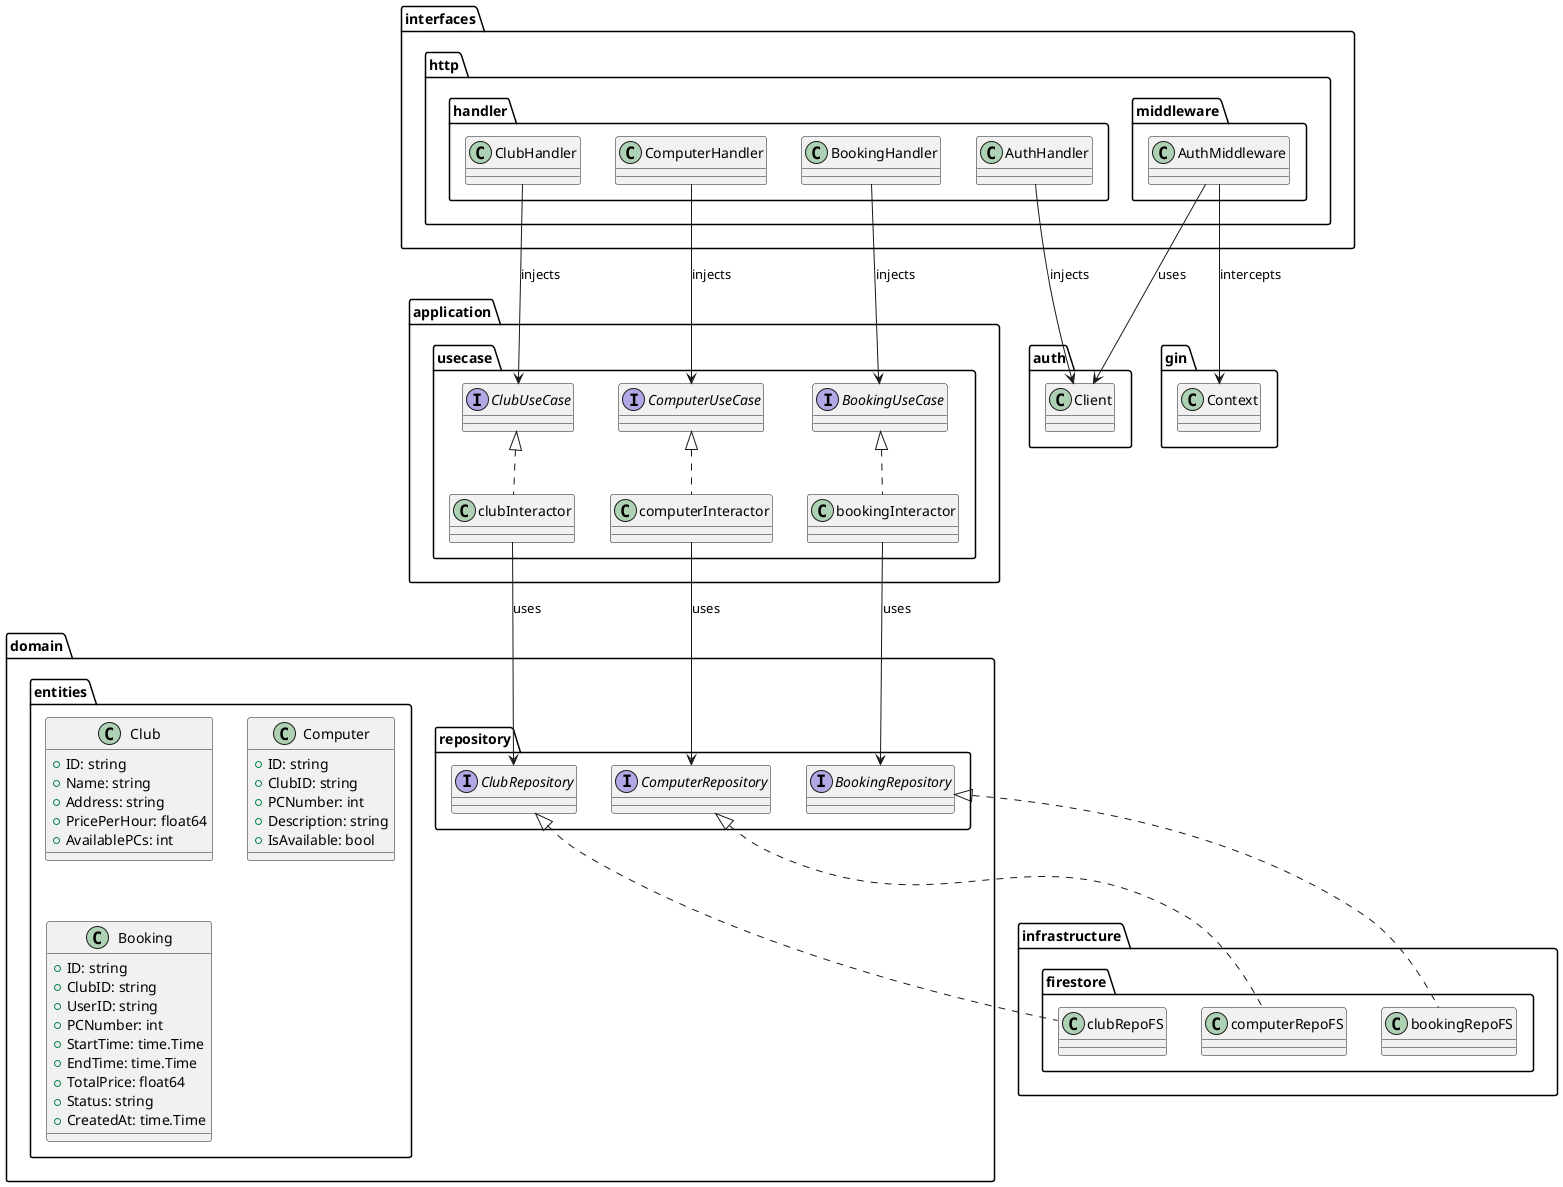 @startuml
' Пакет domain.entities
package "domain.entities" {
  class Club {
    +ID: string
    +Name: string
    +Address: string
    +PricePerHour: float64
    +AvailablePCs: int
  }
  class Computer {
    +ID: string
    +ClubID: string
    +PCNumber: int
    +Description: string
    +IsAvailable: bool
  }
  class Booking {
    +ID: string
    +ClubID: string
    +UserID: string
    +PCNumber: int
    +StartTime: time.Time
    +EndTime: time.Time
    +TotalPrice: float64
    +Status: string
    +CreatedAt: time.Time
  }
}

' Пакет domain.repository
package "domain.repository" {
  interface ClubRepository
  interface ComputerRepository
  interface BookingRepository
}

' Пакет application.usecase
package "application.usecase" {
  interface ClubUseCase
  class clubInteractor
  interface ComputerUseCase
  class computerInteractor
  interface BookingUseCase
  class bookingInteractor
}

' Пакет infrastructure.firestore
package "infrastructure.firestore" {
  class clubRepoFS
  class computerRepoFS
  class bookingRepoFS
}

' Пакет interfaces.http.handler
package "interfaces.http.handler" {
  class ClubHandler
  class ComputerHandler
  class BookingHandler
  class AuthHandler
}

' Пакет interfaces.http.middleware
package "interfaces.http.middleware" {
  class AuthMiddleware
}

' Отношения
ClubRepository <|.. clubRepoFS
ComputerRepository <|.. computerRepoFS
BookingRepository <|.. bookingRepoFS

ClubUseCase <|.. clubInteractor
ComputerUseCase <|.. computerInteractor
BookingUseCase <|.. bookingInteractor

clubInteractor --> ClubRepository : uses
computerInteractor --> ComputerRepository : uses
bookingInteractor --> BookingRepository : uses

ClubHandler --> ClubUseCase : injects
ComputerHandler --> ComputerUseCase : injects
BookingHandler --> BookingUseCase : injects
AuthHandler --> auth.Client : injects

AuthMiddleware --> auth.Client : uses
AuthMiddleware --> gin.Context : intercepts

@enduml
